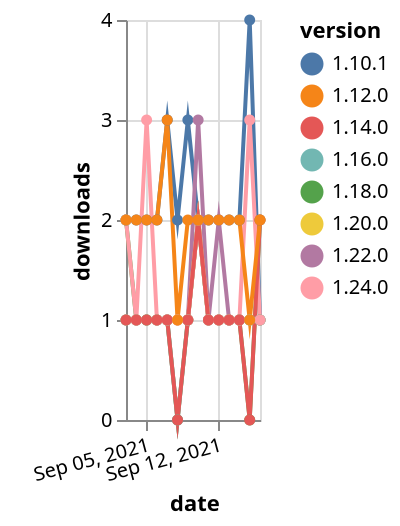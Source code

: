 {"$schema": "https://vega.github.io/schema/vega-lite/v5.json", "description": "A simple bar chart with embedded data.", "data": {"values": [{"date": "2021-09-03", "total": 2365, "delta": 2, "version": "1.10.1"}, {"date": "2021-09-04", "total": 2367, "delta": 2, "version": "1.10.1"}, {"date": "2021-09-05", "total": 2369, "delta": 2, "version": "1.10.1"}, {"date": "2021-09-06", "total": 2371, "delta": 2, "version": "1.10.1"}, {"date": "2021-09-07", "total": 2374, "delta": 3, "version": "1.10.1"}, {"date": "2021-09-08", "total": 2376, "delta": 2, "version": "1.10.1"}, {"date": "2021-09-09", "total": 2379, "delta": 3, "version": "1.10.1"}, {"date": "2021-09-10", "total": 2381, "delta": 2, "version": "1.10.1"}, {"date": "2021-09-11", "total": 2383, "delta": 2, "version": "1.10.1"}, {"date": "2021-09-12", "total": 2385, "delta": 2, "version": "1.10.1"}, {"date": "2021-09-13", "total": 2387, "delta": 2, "version": "1.10.1"}, {"date": "2021-09-14", "total": 2389, "delta": 2, "version": "1.10.1"}, {"date": "2021-09-15", "total": 2393, "delta": 4, "version": "1.10.1"}, {"date": "2021-09-16", "total": 2394, "delta": 1, "version": "1.10.1"}, {"date": "2021-09-03", "total": 199, "delta": 2, "version": "1.18.0"}, {"date": "2021-09-04", "total": 200, "delta": 1, "version": "1.18.0"}, {"date": "2021-09-05", "total": 201, "delta": 1, "version": "1.18.0"}, {"date": "2021-09-06", "total": 202, "delta": 1, "version": "1.18.0"}, {"date": "2021-09-07", "total": 203, "delta": 1, "version": "1.18.0"}, {"date": "2021-09-08", "total": 203, "delta": 0, "version": "1.18.0"}, {"date": "2021-09-09", "total": 204, "delta": 1, "version": "1.18.0"}, {"date": "2021-09-10", "total": 206, "delta": 2, "version": "1.18.0"}, {"date": "2021-09-11", "total": 207, "delta": 1, "version": "1.18.0"}, {"date": "2021-09-12", "total": 208, "delta": 1, "version": "1.18.0"}, {"date": "2021-09-13", "total": 209, "delta": 1, "version": "1.18.0"}, {"date": "2021-09-14", "total": 210, "delta": 1, "version": "1.18.0"}, {"date": "2021-09-15", "total": 210, "delta": 0, "version": "1.18.0"}, {"date": "2021-09-16", "total": 212, "delta": 2, "version": "1.18.0"}, {"date": "2021-09-03", "total": 193, "delta": 1, "version": "1.22.0"}, {"date": "2021-09-04", "total": 194, "delta": 1, "version": "1.22.0"}, {"date": "2021-09-05", "total": 195, "delta": 1, "version": "1.22.0"}, {"date": "2021-09-06", "total": 196, "delta": 1, "version": "1.22.0"}, {"date": "2021-09-07", "total": 197, "delta": 1, "version": "1.22.0"}, {"date": "2021-09-08", "total": 198, "delta": 1, "version": "1.22.0"}, {"date": "2021-09-09", "total": 199, "delta": 1, "version": "1.22.0"}, {"date": "2021-09-10", "total": 202, "delta": 3, "version": "1.22.0"}, {"date": "2021-09-11", "total": 203, "delta": 1, "version": "1.22.0"}, {"date": "2021-09-12", "total": 205, "delta": 2, "version": "1.22.0"}, {"date": "2021-09-13", "total": 206, "delta": 1, "version": "1.22.0"}, {"date": "2021-09-14", "total": 207, "delta": 1, "version": "1.22.0"}, {"date": "2021-09-15", "total": 208, "delta": 1, "version": "1.22.0"}, {"date": "2021-09-16", "total": 209, "delta": 1, "version": "1.22.0"}, {"date": "2021-09-03", "total": 169, "delta": 1, "version": "1.20.0"}, {"date": "2021-09-04", "total": 170, "delta": 1, "version": "1.20.0"}, {"date": "2021-09-05", "total": 171, "delta": 1, "version": "1.20.0"}, {"date": "2021-09-06", "total": 172, "delta": 1, "version": "1.20.0"}, {"date": "2021-09-07", "total": 173, "delta": 1, "version": "1.20.0"}, {"date": "2021-09-08", "total": 174, "delta": 1, "version": "1.20.0"}, {"date": "2021-09-09", "total": 175, "delta": 1, "version": "1.20.0"}, {"date": "2021-09-10", "total": 177, "delta": 2, "version": "1.20.0"}, {"date": "2021-09-11", "total": 178, "delta": 1, "version": "1.20.0"}, {"date": "2021-09-12", "total": 179, "delta": 1, "version": "1.20.0"}, {"date": "2021-09-13", "total": 180, "delta": 1, "version": "1.20.0"}, {"date": "2021-09-14", "total": 181, "delta": 1, "version": "1.20.0"}, {"date": "2021-09-15", "total": 182, "delta": 1, "version": "1.20.0"}, {"date": "2021-09-16", "total": 183, "delta": 1, "version": "1.20.0"}, {"date": "2021-09-03", "total": 208, "delta": 1, "version": "1.16.0"}, {"date": "2021-09-04", "total": 209, "delta": 1, "version": "1.16.0"}, {"date": "2021-09-05", "total": 210, "delta": 1, "version": "1.16.0"}, {"date": "2021-09-06", "total": 211, "delta": 1, "version": "1.16.0"}, {"date": "2021-09-07", "total": 212, "delta": 1, "version": "1.16.0"}, {"date": "2021-09-08", "total": 212, "delta": 0, "version": "1.16.0"}, {"date": "2021-09-09", "total": 213, "delta": 1, "version": "1.16.0"}, {"date": "2021-09-10", "total": 215, "delta": 2, "version": "1.16.0"}, {"date": "2021-09-11", "total": 216, "delta": 1, "version": "1.16.0"}, {"date": "2021-09-12", "total": 217, "delta": 1, "version": "1.16.0"}, {"date": "2021-09-13", "total": 218, "delta": 1, "version": "1.16.0"}, {"date": "2021-09-14", "total": 219, "delta": 1, "version": "1.16.0"}, {"date": "2021-09-15", "total": 220, "delta": 1, "version": "1.16.0"}, {"date": "2021-09-16", "total": 221, "delta": 1, "version": "1.16.0"}, {"date": "2021-09-03", "total": 128, "delta": 2, "version": "1.24.0"}, {"date": "2021-09-04", "total": 129, "delta": 1, "version": "1.24.0"}, {"date": "2021-09-05", "total": 132, "delta": 3, "version": "1.24.0"}, {"date": "2021-09-06", "total": 133, "delta": 1, "version": "1.24.0"}, {"date": "2021-09-07", "total": 134, "delta": 1, "version": "1.24.0"}, {"date": "2021-09-08", "total": 135, "delta": 1, "version": "1.24.0"}, {"date": "2021-09-09", "total": 136, "delta": 1, "version": "1.24.0"}, {"date": "2021-09-10", "total": 138, "delta": 2, "version": "1.24.0"}, {"date": "2021-09-11", "total": 139, "delta": 1, "version": "1.24.0"}, {"date": "2021-09-12", "total": 140, "delta": 1, "version": "1.24.0"}, {"date": "2021-09-13", "total": 141, "delta": 1, "version": "1.24.0"}, {"date": "2021-09-14", "total": 142, "delta": 1, "version": "1.24.0"}, {"date": "2021-09-15", "total": 145, "delta": 3, "version": "1.24.0"}, {"date": "2021-09-16", "total": 146, "delta": 1, "version": "1.24.0"}, {"date": "2021-09-03", "total": 253, "delta": 1, "version": "1.14.0"}, {"date": "2021-09-04", "total": 254, "delta": 1, "version": "1.14.0"}, {"date": "2021-09-05", "total": 255, "delta": 1, "version": "1.14.0"}, {"date": "2021-09-06", "total": 256, "delta": 1, "version": "1.14.0"}, {"date": "2021-09-07", "total": 257, "delta": 1, "version": "1.14.0"}, {"date": "2021-09-08", "total": 257, "delta": 0, "version": "1.14.0"}, {"date": "2021-09-09", "total": 258, "delta": 1, "version": "1.14.0"}, {"date": "2021-09-10", "total": 260, "delta": 2, "version": "1.14.0"}, {"date": "2021-09-11", "total": 261, "delta": 1, "version": "1.14.0"}, {"date": "2021-09-12", "total": 262, "delta": 1, "version": "1.14.0"}, {"date": "2021-09-13", "total": 263, "delta": 1, "version": "1.14.0"}, {"date": "2021-09-14", "total": 264, "delta": 1, "version": "1.14.0"}, {"date": "2021-09-15", "total": 264, "delta": 0, "version": "1.14.0"}, {"date": "2021-09-16", "total": 266, "delta": 2, "version": "1.14.0"}, {"date": "2021-09-03", "total": 2225, "delta": 2, "version": "1.12.0"}, {"date": "2021-09-04", "total": 2227, "delta": 2, "version": "1.12.0"}, {"date": "2021-09-05", "total": 2229, "delta": 2, "version": "1.12.0"}, {"date": "2021-09-06", "total": 2231, "delta": 2, "version": "1.12.0"}, {"date": "2021-09-07", "total": 2234, "delta": 3, "version": "1.12.0"}, {"date": "2021-09-08", "total": 2235, "delta": 1, "version": "1.12.0"}, {"date": "2021-09-09", "total": 2237, "delta": 2, "version": "1.12.0"}, {"date": "2021-09-10", "total": 2239, "delta": 2, "version": "1.12.0"}, {"date": "2021-09-11", "total": 2241, "delta": 2, "version": "1.12.0"}, {"date": "2021-09-12", "total": 2243, "delta": 2, "version": "1.12.0"}, {"date": "2021-09-13", "total": 2245, "delta": 2, "version": "1.12.0"}, {"date": "2021-09-14", "total": 2247, "delta": 2, "version": "1.12.0"}, {"date": "2021-09-15", "total": 2248, "delta": 1, "version": "1.12.0"}, {"date": "2021-09-16", "total": 2250, "delta": 2, "version": "1.12.0"}]}, "width": "container", "mark": {"type": "line", "point": {"filled": true}}, "encoding": {"x": {"field": "date", "type": "temporal", "timeUnit": "yearmonthdate", "title": "date", "axis": {"labelAngle": -15}}, "y": {"field": "delta", "type": "quantitative", "title": "downloads"}, "color": {"field": "version", "type": "nominal"}, "tooltip": {"field": "delta"}}}